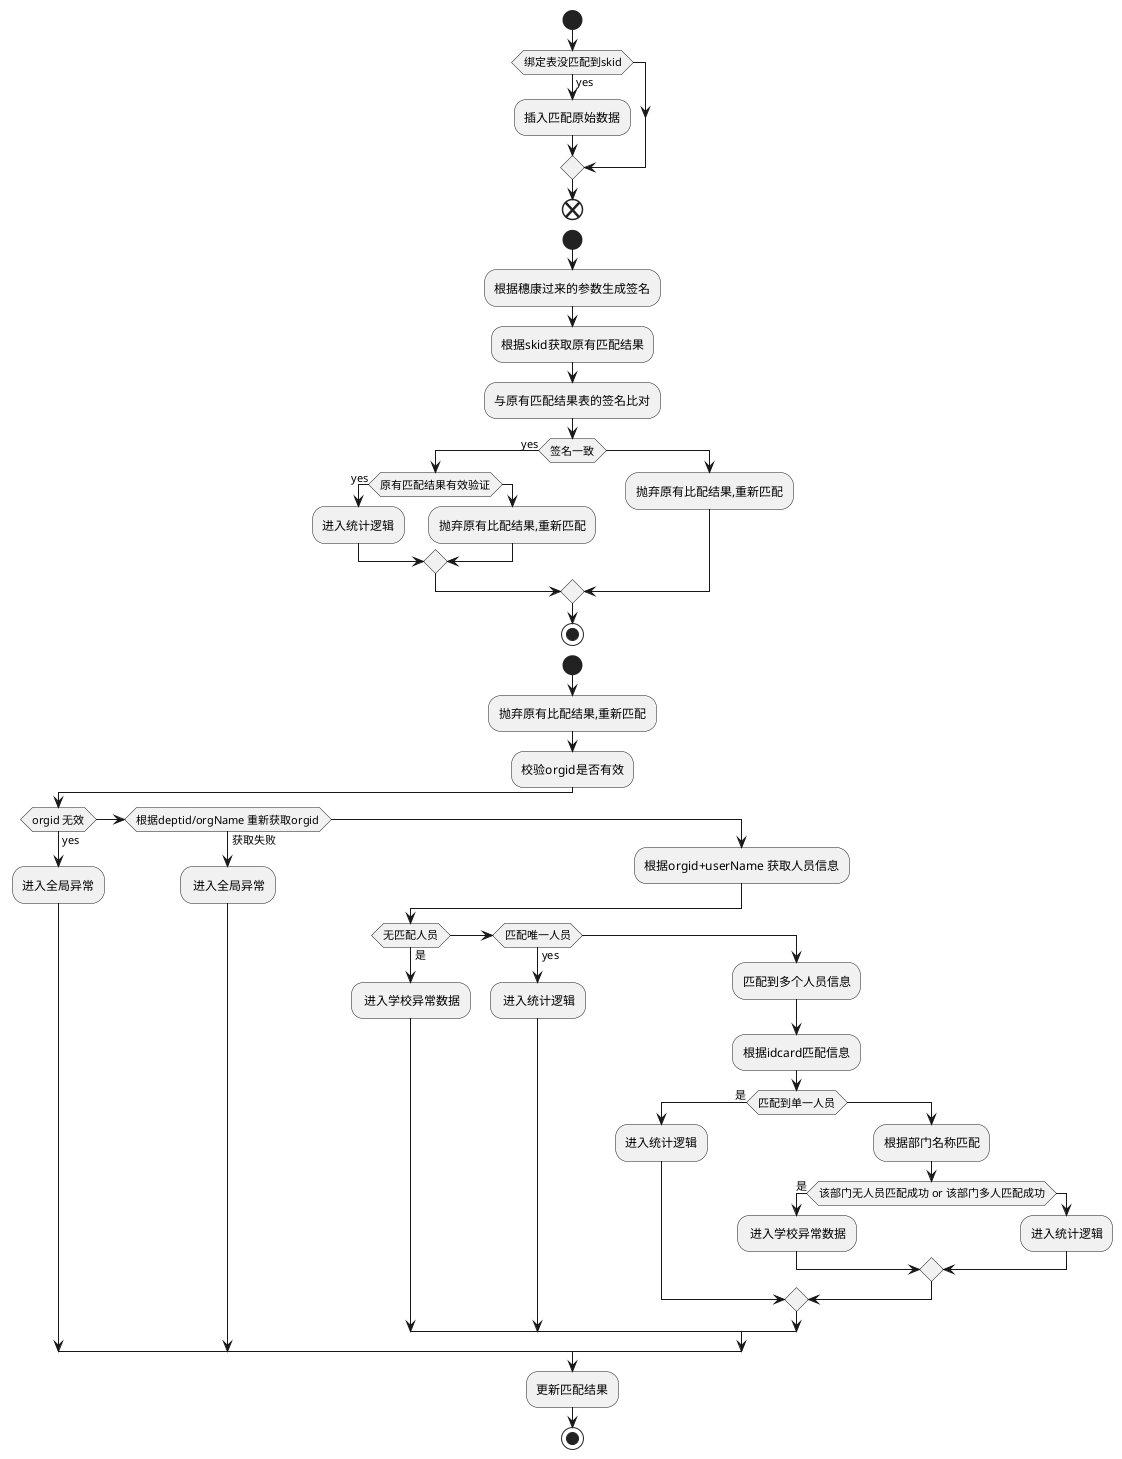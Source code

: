 @startuml
start
  if (绑定表没匹配到skid) then (yes)
    -插入匹配原始数据
  endif
end


start
-根据穗康过来的参数生成签名
-根据skid获取原有匹配结果
-与原有匹配结果表的签名比对
if (签名一致) then (yes)
     if (原有匹配结果有效验证) then (yes)
        -进入统计逻辑
     else
        -抛弃原有比配结果,重新匹配
     endif
else
     -抛弃原有比配结果,重新匹配
endif
stop


start
-抛弃原有比配结果,重新匹配
-校验orgid是否有效
if (orgid 无效) then (yes)
  :进入全局异常;
elseif (根据deptid/orgName 重新获取orgid) then (获取失败)
      : 进入全局异常;
else
-根据orgid+userName 获取人员信息
  if (无匹配人员) then (是)
      : 进入学校异常数据;
  elseif(匹配唯一人员) then (yes)
    : 进入统计逻辑;
  else
     -匹配到多个人员信息
     -根据idcard匹配信息
     if (匹配到单一人员) then (是)
        :进入统计逻辑;
     else
        -根据部门名称匹配
        if (该部门无人员匹配成功 or 该部门多人匹配成功) then (是)
          : 进入学校异常数据;
        else
          :进入统计逻辑;
        endif
     endif
  endif
endif

-更新匹配结果
stop


@enduml